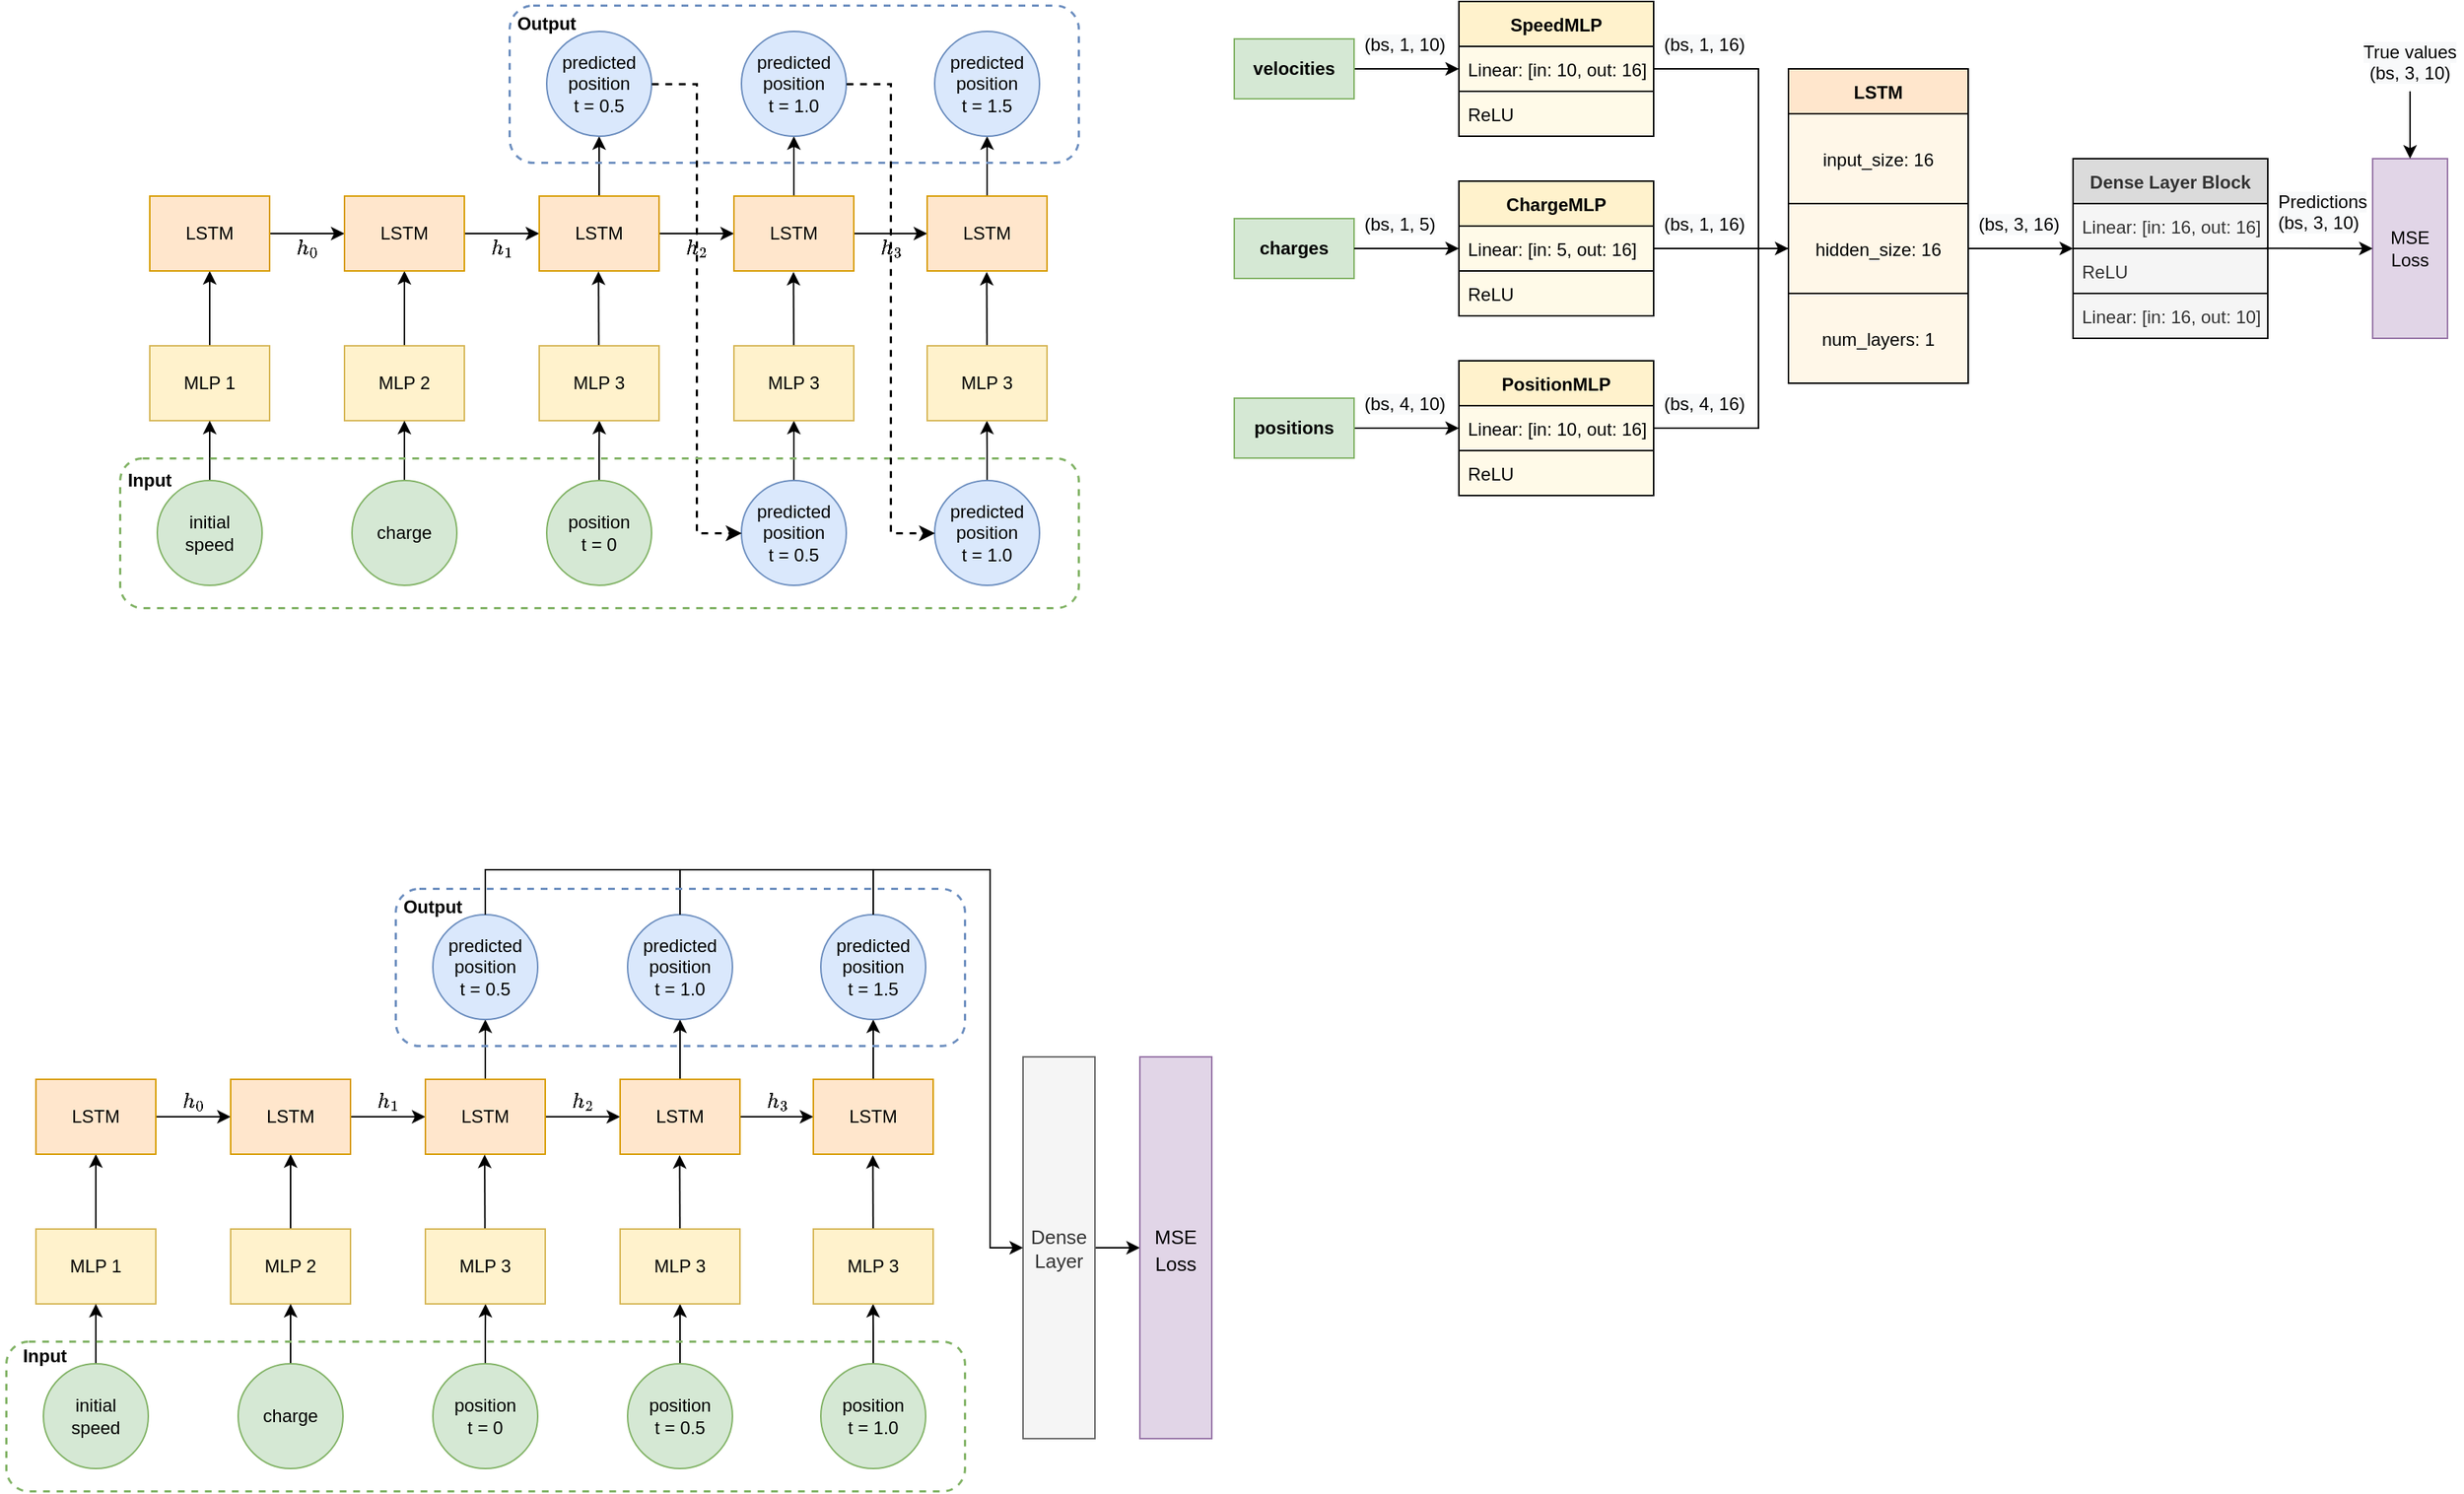 <mxfile version="19.0.1" type="device"><diagram id="wsj_LClT1OtZpSVeoasY" name="Page-1"><mxGraphModel dx="1584" dy="471" grid="1" gridSize="10" guides="1" tooltips="1" connect="1" arrows="1" fold="1" page="1" pageScale="1" pageWidth="827" pageHeight="1169" math="1" shadow="0"><root><mxCell id="0"/><mxCell id="1" parent="0"/><mxCell id="Esi1NFadqXj9RwNtGRqW-2" style="edgeStyle=orthogonalEdgeStyle;rounded=0;orthogonalLoop=1;jettySize=auto;html=1;entryX=0.5;entryY=1;entryDx=0;entryDy=0;" parent="1" source="Esi1NFadqXj9RwNtGRqW-3" target="Esi1NFadqXj9RwNtGRqW-7" edge="1"><mxGeometry relative="1" as="geometry"/></mxCell><mxCell id="Esi1NFadqXj9RwNtGRqW-3" value="MLP 1" style="rounded=0;whiteSpace=wrap;html=1;fillColor=#fff2cc;strokeColor=#d6b656;" parent="1" vertex="1"><mxGeometry x="-720" y="290" width="80" height="50" as="geometry"/></mxCell><mxCell id="Esi1NFadqXj9RwNtGRqW-4" style="edgeStyle=orthogonalEdgeStyle;rounded=0;orthogonalLoop=1;jettySize=auto;html=1;entryX=0.5;entryY=1;entryDx=0;entryDy=0;" parent="1" source="Esi1NFadqXj9RwNtGRqW-5" target="Esi1NFadqXj9RwNtGRqW-9" edge="1"><mxGeometry relative="1" as="geometry"/></mxCell><mxCell id="Esi1NFadqXj9RwNtGRqW-5" value="MLP 2" style="rounded=0;whiteSpace=wrap;html=1;fillColor=#fff2cc;strokeColor=#d6b656;" parent="1" vertex="1"><mxGeometry x="-590" y="290" width="80" height="50" as="geometry"/></mxCell><mxCell id="Esi1NFadqXj9RwNtGRqW-6" value="" style="edgeStyle=orthogonalEdgeStyle;rounded=0;orthogonalLoop=1;jettySize=auto;html=1;fontColor=#A7D19E;" parent="1" source="Esi1NFadqXj9RwNtGRqW-7" target="Esi1NFadqXj9RwNtGRqW-9" edge="1"><mxGeometry relative="1" as="geometry"/></mxCell><mxCell id="Esi1NFadqXj9RwNtGRqW-7" value="LSTM" style="rounded=0;whiteSpace=wrap;html=1;fillColor=#ffe6cc;strokeColor=#d79b00;" parent="1" vertex="1"><mxGeometry x="-720" y="190" width="80" height="50" as="geometry"/></mxCell><mxCell id="Esi1NFadqXj9RwNtGRqW-8" value="" style="edgeStyle=orthogonalEdgeStyle;rounded=0;orthogonalLoop=1;jettySize=auto;html=1;fontColor=#A7D19E;" parent="1" source="Esi1NFadqXj9RwNtGRqW-9" target="Esi1NFadqXj9RwNtGRqW-12" edge="1"><mxGeometry relative="1" as="geometry"/></mxCell><mxCell id="Esi1NFadqXj9RwNtGRqW-9" value="LSTM" style="rounded=0;whiteSpace=wrap;html=1;fillColor=#ffe6cc;strokeColor=#d79b00;" parent="1" vertex="1"><mxGeometry x="-590" y="190" width="80" height="50" as="geometry"/></mxCell><mxCell id="Esi1NFadqXj9RwNtGRqW-10" style="edgeStyle=orthogonalEdgeStyle;rounded=0;orthogonalLoop=1;jettySize=auto;html=1;entryX=0.5;entryY=1;entryDx=0;entryDy=0;" parent="1" source="Esi1NFadqXj9RwNtGRqW-12" target="Esi1NFadqXj9RwNtGRqW-30" edge="1"><mxGeometry relative="1" as="geometry"/></mxCell><mxCell id="Esi1NFadqXj9RwNtGRqW-11" value="" style="edgeStyle=orthogonalEdgeStyle;rounded=0;orthogonalLoop=1;jettySize=auto;html=1;fontColor=#A7D19E;" parent="1" source="Esi1NFadqXj9RwNtGRqW-12" target="Esi1NFadqXj9RwNtGRqW-15" edge="1"><mxGeometry relative="1" as="geometry"/></mxCell><mxCell id="Esi1NFadqXj9RwNtGRqW-12" value="LSTM" style="rounded=0;whiteSpace=wrap;html=1;fillColor=#ffe6cc;strokeColor=#d79b00;" parent="1" vertex="1"><mxGeometry x="-460" y="190" width="80" height="50" as="geometry"/></mxCell><mxCell id="Esi1NFadqXj9RwNtGRqW-13" style="edgeStyle=orthogonalEdgeStyle;rounded=0;orthogonalLoop=1;jettySize=auto;html=1;entryX=0.5;entryY=1;entryDx=0;entryDy=0;" parent="1" source="Esi1NFadqXj9RwNtGRqW-15" target="Esi1NFadqXj9RwNtGRqW-31" edge="1"><mxGeometry relative="1" as="geometry"/></mxCell><mxCell id="Esi1NFadqXj9RwNtGRqW-14" value="" style="edgeStyle=orthogonalEdgeStyle;rounded=0;orthogonalLoop=1;jettySize=auto;html=1;fontColor=#A7D19E;" parent="1" source="Esi1NFadqXj9RwNtGRqW-15" target="Esi1NFadqXj9RwNtGRqW-17" edge="1"><mxGeometry relative="1" as="geometry"/></mxCell><mxCell id="Esi1NFadqXj9RwNtGRqW-15" value="LSTM" style="rounded=0;whiteSpace=wrap;html=1;fillColor=#ffe6cc;strokeColor=#d79b00;" parent="1" vertex="1"><mxGeometry x="-330" y="190" width="80" height="50" as="geometry"/></mxCell><mxCell id="Esi1NFadqXj9RwNtGRqW-16" style="edgeStyle=orthogonalEdgeStyle;rounded=0;orthogonalLoop=1;jettySize=auto;html=1;entryX=0.5;entryY=1;entryDx=0;entryDy=0;" parent="1" source="Esi1NFadqXj9RwNtGRqW-17" target="Esi1NFadqXj9RwNtGRqW-32" edge="1"><mxGeometry relative="1" as="geometry"/></mxCell><mxCell id="Esi1NFadqXj9RwNtGRqW-17" value="LSTM" style="rounded=0;whiteSpace=wrap;html=1;fillColor=#ffe6cc;strokeColor=#d79b00;" parent="1" vertex="1"><mxGeometry x="-201" y="190" width="80" height="50" as="geometry"/></mxCell><mxCell id="Esi1NFadqXj9RwNtGRqW-18" value="" style="edgeStyle=orthogonalEdgeStyle;rounded=0;orthogonalLoop=1;jettySize=auto;html=1;" parent="1" source="Esi1NFadqXj9RwNtGRqW-19" target="Esi1NFadqXj9RwNtGRqW-3" edge="1"><mxGeometry relative="1" as="geometry"/></mxCell><mxCell id="Esi1NFadqXj9RwNtGRqW-19" value="initial&lt;br&gt;speed" style="ellipse;whiteSpace=wrap;html=1;aspect=fixed;fillColor=#d5e8d4;strokeColor=#82b366;" parent="1" vertex="1"><mxGeometry x="-715" y="380" width="70" height="70" as="geometry"/></mxCell><mxCell id="Esi1NFadqXj9RwNtGRqW-20" value="" style="edgeStyle=orthogonalEdgeStyle;rounded=0;orthogonalLoop=1;jettySize=auto;html=1;" parent="1" source="Esi1NFadqXj9RwNtGRqW-21" target="Esi1NFadqXj9RwNtGRqW-5" edge="1"><mxGeometry relative="1" as="geometry"/></mxCell><mxCell id="Esi1NFadqXj9RwNtGRqW-21" value="charge" style="ellipse;whiteSpace=wrap;html=1;aspect=fixed;fillColor=#d5e8d4;strokeColor=#82b366;" parent="1" vertex="1"><mxGeometry x="-585" y="380" width="70" height="70" as="geometry"/></mxCell><mxCell id="Esi1NFadqXj9RwNtGRqW-22" style="edgeStyle=orthogonalEdgeStyle;rounded=0;orthogonalLoop=1;jettySize=auto;html=1;entryX=0.118;entryY=1;entryDx=0;entryDy=0;entryPerimeter=0;fontColor=#000000;" parent="1" source="Esi1NFadqXj9RwNtGRqW-23" edge="1"><mxGeometry relative="1" as="geometry"><mxPoint x="-419.88" y="340" as="targetPoint"/></mxGeometry></mxCell><mxCell id="Esi1NFadqXj9RwNtGRqW-23" value="position&lt;br&gt;t = 0" style="ellipse;whiteSpace=wrap;html=1;aspect=fixed;fillColor=#d5e8d4;strokeColor=#82b366;" parent="1" vertex="1"><mxGeometry x="-455" y="380" width="70" height="70" as="geometry"/></mxCell><mxCell id="Esi1NFadqXj9RwNtGRqW-24" style="edgeStyle=orthogonalEdgeStyle;rounded=0;orthogonalLoop=1;jettySize=auto;html=1;entryX=0.5;entryY=1;entryDx=0;entryDy=0;" parent="1" source="Esi1NFadqXj9RwNtGRqW-25" edge="1"><mxGeometry relative="1" as="geometry"><mxPoint x="-290" y="340" as="targetPoint"/></mxGeometry></mxCell><mxCell id="Esi1NFadqXj9RwNtGRqW-25" value="predicted&lt;br&gt;position&lt;br&gt;t = 0.5" style="ellipse;whiteSpace=wrap;html=1;aspect=fixed;fillColor=#dae8fc;strokeColor=#6c8ebf;" parent="1" vertex="1"><mxGeometry x="-325" y="380" width="70" height="70" as="geometry"/></mxCell><mxCell id="Esi1NFadqXj9RwNtGRqW-26" style="edgeStyle=orthogonalEdgeStyle;rounded=0;orthogonalLoop=1;jettySize=auto;html=1;entryX=0.879;entryY=1;entryDx=0;entryDy=0;entryPerimeter=0;fontColor=#000000;" parent="1" source="Esi1NFadqXj9RwNtGRqW-27" edge="1"><mxGeometry relative="1" as="geometry"><mxPoint x="-161.14" y="340" as="targetPoint"/></mxGeometry></mxCell><mxCell id="Esi1NFadqXj9RwNtGRqW-27" value="predicted&lt;br&gt;position&lt;br&gt;t = 1.0" style="ellipse;whiteSpace=wrap;html=1;aspect=fixed;fillColor=#dae8fc;strokeColor=#6c8ebf;" parent="1" vertex="1"><mxGeometry x="-196" y="380" width="70" height="70" as="geometry"/></mxCell><mxCell id="Esi1NFadqXj9RwNtGRqW-29" value="" style="endArrow=classic;html=1;rounded=0;exitX=0.098;exitY=-0.012;exitDx=0;exitDy=0;exitPerimeter=0;entryX=0.5;entryY=1;entryDx=0;entryDy=0;" parent="1" edge="1"><mxGeometry width="50" height="50" relative="1" as="geometry"><mxPoint x="-420.24" y="289.7" as="sourcePoint"/><mxPoint x="-420.42" y="240.3" as="targetPoint"/></mxGeometry></mxCell><mxCell id="Esi1NFadqXj9RwNtGRqW-30" value="predicted position&lt;br&gt;t = 0.5" style="ellipse;whiteSpace=wrap;html=1;aspect=fixed;fillColor=#dae8fc;strokeColor=#6c8ebf;" parent="1" vertex="1"><mxGeometry x="-455" y="80" width="70" height="70" as="geometry"/></mxCell><mxCell id="Esi1NFadqXj9RwNtGRqW-31" value="predicted position&lt;br&gt;t = 1.0" style="ellipse;whiteSpace=wrap;html=1;aspect=fixed;fillColor=#dae8fc;strokeColor=#6c8ebf;" parent="1" vertex="1"><mxGeometry x="-325" y="80" width="70" height="70" as="geometry"/></mxCell><mxCell id="Esi1NFadqXj9RwNtGRqW-32" value="predicted position&lt;br&gt;t = 1.5" style="ellipse;whiteSpace=wrap;html=1;aspect=fixed;fillColor=#dae8fc;strokeColor=#6c8ebf;" parent="1" vertex="1"><mxGeometry x="-196" y="80" width="70" height="70" as="geometry"/></mxCell><mxCell id="Esi1NFadqXj9RwNtGRqW-33" value="" style="rounded=1;whiteSpace=wrap;html=1;dashed=1;fillColor=none;strokeColor=#6c8ebf;strokeWidth=1.5;" parent="1" vertex="1"><mxGeometry x="-480" y="62.5" width="380" height="105" as="geometry"/></mxCell><mxCell id="Esi1NFadqXj9RwNtGRqW-34" value="Input" style="text;html=1;strokeColor=none;fillColor=none;align=center;verticalAlign=middle;whiteSpace=wrap;rounded=0;dashed=1;fontStyle=1" parent="1" vertex="1"><mxGeometry x="-750" y="365" width="60" height="30" as="geometry"/></mxCell><mxCell id="Esi1NFadqXj9RwNtGRqW-35" value="Output" style="text;html=1;strokeColor=none;fillColor=none;align=center;verticalAlign=middle;whiteSpace=wrap;rounded=0;dashed=1;fontStyle=1" parent="1" vertex="1"><mxGeometry x="-485" y="60" width="60" height="30" as="geometry"/></mxCell><mxCell id="Esi1NFadqXj9RwNtGRqW-36" value="$$h_0$$" style="text;html=1;strokeColor=none;fillColor=none;align=center;verticalAlign=middle;whiteSpace=wrap;rounded=0;dashed=1;fontColor=#000000;" parent="1" vertex="1"><mxGeometry x="-645" y="210" width="60" height="30" as="geometry"/></mxCell><mxCell id="Esi1NFadqXj9RwNtGRqW-37" value="$$h_1$$" style="text;html=1;strokeColor=none;fillColor=none;align=center;verticalAlign=middle;whiteSpace=wrap;rounded=0;dashed=1;fontColor=#000000;" parent="1" vertex="1"><mxGeometry x="-515" y="210" width="60" height="30" as="geometry"/></mxCell><mxCell id="Esi1NFadqXj9RwNtGRqW-38" value="$$h_2$$" style="text;html=1;strokeColor=none;fillColor=none;align=center;verticalAlign=middle;whiteSpace=wrap;rounded=0;dashed=1;fontColor=#000000;" parent="1" vertex="1"><mxGeometry x="-385" y="210" width="60" height="30" as="geometry"/></mxCell><mxCell id="Esi1NFadqXj9RwNtGRqW-39" value="$$h_3$$" style="text;html=1;strokeColor=none;fillColor=none;align=center;verticalAlign=middle;whiteSpace=wrap;rounded=0;dashed=1;fontColor=#000000;" parent="1" vertex="1"><mxGeometry x="-255" y="210" width="60" height="30" as="geometry"/></mxCell><mxCell id="Esi1NFadqXj9RwNtGRqW-40" value="" style="endArrow=classic;html=1;rounded=0;exitX=0.098;exitY=-0.012;exitDx=0;exitDy=0;exitPerimeter=0;entryX=0.5;entryY=1;entryDx=0;entryDy=0;" parent="1" edge="1"><mxGeometry width="50" height="50" relative="1" as="geometry"><mxPoint x="-290.08" y="290" as="sourcePoint"/><mxPoint x="-290.26" y="240.6" as="targetPoint"/></mxGeometry></mxCell><mxCell id="Esi1NFadqXj9RwNtGRqW-41" value="" style="endArrow=classic;html=1;rounded=0;exitX=0.098;exitY=-0.012;exitDx=0;exitDy=0;exitPerimeter=0;entryX=0.5;entryY=1;entryDx=0;entryDy=0;" parent="1" edge="1"><mxGeometry width="50" height="50" relative="1" as="geometry"><mxPoint x="-161.08" y="290" as="sourcePoint"/><mxPoint x="-161.26" y="240.6" as="targetPoint"/></mxGeometry></mxCell><mxCell id="Esi1NFadqXj9RwNtGRqW-44" value="" style="endArrow=classic;html=1;rounded=0;edgeStyle=orthogonalEdgeStyle;exitX=1;exitY=0.5;exitDx=0;exitDy=0;entryX=0;entryY=0.5;entryDx=0;entryDy=0;dashed=1;strokeWidth=1.5;" parent="1" source="Esi1NFadqXj9RwNtGRqW-30" target="Esi1NFadqXj9RwNtGRqW-25" edge="1"><mxGeometry width="50" height="50" relative="1" as="geometry"><mxPoint x="-370" y="400" as="sourcePoint"/><mxPoint x="-320" y="350" as="targetPoint"/></mxGeometry></mxCell><mxCell id="Esi1NFadqXj9RwNtGRqW-28" value="" style="rounded=1;whiteSpace=wrap;html=1;dashed=1;fillColor=none;strokeColor=#82b366;strokeWidth=1.5;" parent="1" vertex="1"><mxGeometry x="-740" y="365" width="640" height="100" as="geometry"/></mxCell><mxCell id="Esi1NFadqXj9RwNtGRqW-50" value="" style="endArrow=classic;html=1;rounded=0;edgeStyle=orthogonalEdgeStyle;exitX=1;exitY=0.5;exitDx=0;exitDy=0;entryX=0;entryY=0.5;entryDx=0;entryDy=0;dashed=1;strokeWidth=1.5;" parent="1" source="Esi1NFadqXj9RwNtGRqW-31" target="Esi1NFadqXj9RwNtGRqW-27" edge="1"><mxGeometry width="50" height="50" relative="1" as="geometry"><mxPoint x="-251" y="350" as="sourcePoint"/><mxPoint x="-201" y="300" as="targetPoint"/></mxGeometry></mxCell><mxCell id="VEqLEqB2aEkePvRmd0nI-2" style="edgeStyle=orthogonalEdgeStyle;rounded=0;orthogonalLoop=1;jettySize=auto;html=1;entryX=0.5;entryY=1;entryDx=0;entryDy=0;" parent="1" source="VEqLEqB2aEkePvRmd0nI-3" target="VEqLEqB2aEkePvRmd0nI-7" edge="1"><mxGeometry relative="1" as="geometry"/></mxCell><mxCell id="VEqLEqB2aEkePvRmd0nI-3" value="MLP 1" style="rounded=0;whiteSpace=wrap;html=1;fillColor=#fff2cc;strokeColor=#d6b656;" parent="1" vertex="1"><mxGeometry x="-796" y="880" width="80" height="50" as="geometry"/></mxCell><mxCell id="VEqLEqB2aEkePvRmd0nI-4" style="edgeStyle=orthogonalEdgeStyle;rounded=0;orthogonalLoop=1;jettySize=auto;html=1;entryX=0.5;entryY=1;entryDx=0;entryDy=0;" parent="1" source="VEqLEqB2aEkePvRmd0nI-5" target="VEqLEqB2aEkePvRmd0nI-9" edge="1"><mxGeometry relative="1" as="geometry"/></mxCell><mxCell id="VEqLEqB2aEkePvRmd0nI-5" value="MLP 2" style="rounded=0;whiteSpace=wrap;html=1;fillColor=#fff2cc;strokeColor=#d6b656;" parent="1" vertex="1"><mxGeometry x="-666" y="880" width="80" height="50" as="geometry"/></mxCell><mxCell id="VEqLEqB2aEkePvRmd0nI-6" value="" style="edgeStyle=orthogonalEdgeStyle;rounded=0;orthogonalLoop=1;jettySize=auto;html=1;fontColor=#A7D19E;" parent="1" source="VEqLEqB2aEkePvRmd0nI-7" target="VEqLEqB2aEkePvRmd0nI-9" edge="1"><mxGeometry relative="1" as="geometry"/></mxCell><mxCell id="VEqLEqB2aEkePvRmd0nI-7" value="LSTM" style="rounded=0;whiteSpace=wrap;html=1;fillColor=#ffe6cc;strokeColor=#d79b00;" parent="1" vertex="1"><mxGeometry x="-796" y="780" width="80" height="50" as="geometry"/></mxCell><mxCell id="VEqLEqB2aEkePvRmd0nI-8" value="" style="edgeStyle=orthogonalEdgeStyle;rounded=0;orthogonalLoop=1;jettySize=auto;html=1;fontColor=#A7D19E;" parent="1" source="VEqLEqB2aEkePvRmd0nI-9" target="VEqLEqB2aEkePvRmd0nI-12" edge="1"><mxGeometry relative="1" as="geometry"/></mxCell><mxCell id="VEqLEqB2aEkePvRmd0nI-9" value="LSTM" style="rounded=0;whiteSpace=wrap;html=1;fillColor=#ffe6cc;strokeColor=#d79b00;" parent="1" vertex="1"><mxGeometry x="-666" y="780" width="80" height="50" as="geometry"/></mxCell><mxCell id="VEqLEqB2aEkePvRmd0nI-10" style="edgeStyle=orthogonalEdgeStyle;rounded=0;orthogonalLoop=1;jettySize=auto;html=1;entryX=0.5;entryY=1;entryDx=0;entryDy=0;" parent="1" source="VEqLEqB2aEkePvRmd0nI-12" target="VEqLEqB2aEkePvRmd0nI-30" edge="1"><mxGeometry relative="1" as="geometry"/></mxCell><mxCell id="VEqLEqB2aEkePvRmd0nI-11" value="" style="edgeStyle=orthogonalEdgeStyle;rounded=0;orthogonalLoop=1;jettySize=auto;html=1;fontColor=#A7D19E;" parent="1" source="VEqLEqB2aEkePvRmd0nI-12" target="VEqLEqB2aEkePvRmd0nI-15" edge="1"><mxGeometry relative="1" as="geometry"/></mxCell><mxCell id="VEqLEqB2aEkePvRmd0nI-12" value="LSTM" style="rounded=0;whiteSpace=wrap;html=1;fillColor=#ffe6cc;strokeColor=#d79b00;" parent="1" vertex="1"><mxGeometry x="-536" y="780" width="80" height="50" as="geometry"/></mxCell><mxCell id="VEqLEqB2aEkePvRmd0nI-13" style="edgeStyle=orthogonalEdgeStyle;rounded=0;orthogonalLoop=1;jettySize=auto;html=1;entryX=0.5;entryY=1;entryDx=0;entryDy=0;" parent="1" source="VEqLEqB2aEkePvRmd0nI-15" target="VEqLEqB2aEkePvRmd0nI-31" edge="1"><mxGeometry relative="1" as="geometry"/></mxCell><mxCell id="VEqLEqB2aEkePvRmd0nI-14" value="" style="edgeStyle=orthogonalEdgeStyle;rounded=0;orthogonalLoop=1;jettySize=auto;html=1;fontColor=#A7D19E;" parent="1" source="VEqLEqB2aEkePvRmd0nI-15" target="VEqLEqB2aEkePvRmd0nI-17" edge="1"><mxGeometry relative="1" as="geometry"/></mxCell><mxCell id="VEqLEqB2aEkePvRmd0nI-15" value="LSTM" style="rounded=0;whiteSpace=wrap;html=1;fillColor=#ffe6cc;strokeColor=#d79b00;" parent="1" vertex="1"><mxGeometry x="-406" y="780" width="80" height="50" as="geometry"/></mxCell><mxCell id="VEqLEqB2aEkePvRmd0nI-16" style="edgeStyle=orthogonalEdgeStyle;rounded=0;orthogonalLoop=1;jettySize=auto;html=1;entryX=0.5;entryY=1;entryDx=0;entryDy=0;" parent="1" source="VEqLEqB2aEkePvRmd0nI-17" target="VEqLEqB2aEkePvRmd0nI-32" edge="1"><mxGeometry relative="1" as="geometry"/></mxCell><mxCell id="VEqLEqB2aEkePvRmd0nI-17" value="LSTM" style="rounded=0;whiteSpace=wrap;html=1;fillColor=#ffe6cc;strokeColor=#d79b00;" parent="1" vertex="1"><mxGeometry x="-277" y="780" width="80" height="50" as="geometry"/></mxCell><mxCell id="VEqLEqB2aEkePvRmd0nI-18" value="" style="edgeStyle=orthogonalEdgeStyle;rounded=0;orthogonalLoop=1;jettySize=auto;html=1;" parent="1" source="VEqLEqB2aEkePvRmd0nI-19" target="VEqLEqB2aEkePvRmd0nI-3" edge="1"><mxGeometry relative="1" as="geometry"/></mxCell><mxCell id="VEqLEqB2aEkePvRmd0nI-19" value="initial&lt;br&gt;speed" style="ellipse;whiteSpace=wrap;html=1;aspect=fixed;fillColor=#d5e8d4;strokeColor=#82b366;" parent="1" vertex="1"><mxGeometry x="-791" y="970" width="70" height="70" as="geometry"/></mxCell><mxCell id="VEqLEqB2aEkePvRmd0nI-20" value="" style="edgeStyle=orthogonalEdgeStyle;rounded=0;orthogonalLoop=1;jettySize=auto;html=1;" parent="1" source="VEqLEqB2aEkePvRmd0nI-21" target="VEqLEqB2aEkePvRmd0nI-5" edge="1"><mxGeometry relative="1" as="geometry"/></mxCell><mxCell id="VEqLEqB2aEkePvRmd0nI-21" value="charge" style="ellipse;whiteSpace=wrap;html=1;aspect=fixed;fillColor=#d5e8d4;strokeColor=#82b366;" parent="1" vertex="1"><mxGeometry x="-661" y="970" width="70" height="70" as="geometry"/></mxCell><mxCell id="VEqLEqB2aEkePvRmd0nI-22" style="edgeStyle=orthogonalEdgeStyle;rounded=0;orthogonalLoop=1;jettySize=auto;html=1;entryX=0.118;entryY=1;entryDx=0;entryDy=0;entryPerimeter=0;fontColor=#000000;" parent="1" source="VEqLEqB2aEkePvRmd0nI-23" edge="1"><mxGeometry relative="1" as="geometry"><mxPoint x="-495.88" y="930" as="targetPoint"/></mxGeometry></mxCell><mxCell id="VEqLEqB2aEkePvRmd0nI-23" value="position&lt;br&gt;t = 0" style="ellipse;whiteSpace=wrap;html=1;aspect=fixed;fillColor=#d5e8d4;strokeColor=#82b366;" parent="1" vertex="1"><mxGeometry x="-531" y="970" width="70" height="70" as="geometry"/></mxCell><mxCell id="VEqLEqB2aEkePvRmd0nI-24" style="edgeStyle=orthogonalEdgeStyle;rounded=0;orthogonalLoop=1;jettySize=auto;html=1;entryX=0.5;entryY=1;entryDx=0;entryDy=0;" parent="1" source="VEqLEqB2aEkePvRmd0nI-25" edge="1"><mxGeometry relative="1" as="geometry"><mxPoint x="-366" y="930" as="targetPoint"/></mxGeometry></mxCell><mxCell id="VEqLEqB2aEkePvRmd0nI-25" value="position&lt;br&gt;t = 0.5" style="ellipse;whiteSpace=wrap;html=1;aspect=fixed;fillColor=#d5e8d4;strokeColor=#82b366;" parent="1" vertex="1"><mxGeometry x="-401" y="970" width="70" height="70" as="geometry"/></mxCell><mxCell id="VEqLEqB2aEkePvRmd0nI-26" style="edgeStyle=orthogonalEdgeStyle;rounded=0;orthogonalLoop=1;jettySize=auto;html=1;entryX=0.879;entryY=1;entryDx=0;entryDy=0;entryPerimeter=0;fontColor=#000000;" parent="1" source="VEqLEqB2aEkePvRmd0nI-27" edge="1"><mxGeometry relative="1" as="geometry"><mxPoint x="-237.14" y="930" as="targetPoint"/></mxGeometry></mxCell><mxCell id="VEqLEqB2aEkePvRmd0nI-27" value="position&lt;br&gt;t = 1.0" style="ellipse;whiteSpace=wrap;html=1;aspect=fixed;fillColor=#d5e8d4;strokeColor=#82b366;" parent="1" vertex="1"><mxGeometry x="-272" y="970" width="70" height="70" as="geometry"/></mxCell><mxCell id="VEqLEqB2aEkePvRmd0nI-28" value="" style="rounded=1;whiteSpace=wrap;html=1;dashed=1;fillColor=none;strokeColor=#82b366;strokeWidth=1.5;" parent="1" vertex="1"><mxGeometry x="-816" y="955" width="640" height="100" as="geometry"/></mxCell><mxCell id="VEqLEqB2aEkePvRmd0nI-29" value="" style="endArrow=classic;html=1;rounded=0;exitX=0.098;exitY=-0.012;exitDx=0;exitDy=0;exitPerimeter=0;entryX=0.5;entryY=1;entryDx=0;entryDy=0;" parent="1" edge="1"><mxGeometry width="50" height="50" relative="1" as="geometry"><mxPoint x="-496.24" y="879.7" as="sourcePoint"/><mxPoint x="-496.42" y="830.3" as="targetPoint"/></mxGeometry></mxCell><mxCell id="VEqLEqB2aEkePvRmd0nI-30" value="predicted position&lt;br&gt;t = 0.5" style="ellipse;whiteSpace=wrap;html=1;aspect=fixed;fillColor=#dae8fc;strokeColor=#6c8ebf;" parent="1" vertex="1"><mxGeometry x="-531" y="670" width="70" height="70" as="geometry"/></mxCell><mxCell id="VEqLEqB2aEkePvRmd0nI-31" value="predicted position&lt;br&gt;t = 1.0" style="ellipse;whiteSpace=wrap;html=1;aspect=fixed;fillColor=#dae8fc;strokeColor=#6c8ebf;" parent="1" vertex="1"><mxGeometry x="-401" y="670" width="70" height="70" as="geometry"/></mxCell><mxCell id="VEqLEqB2aEkePvRmd0nI-32" value="predicted position&lt;br&gt;t = 1.5" style="ellipse;whiteSpace=wrap;html=1;aspect=fixed;fillColor=#dae8fc;strokeColor=#6c8ebf;" parent="1" vertex="1"><mxGeometry x="-272" y="670" width="70" height="70" as="geometry"/></mxCell><mxCell id="VEqLEqB2aEkePvRmd0nI-34" value="Input" style="text;html=1;strokeColor=none;fillColor=none;align=center;verticalAlign=middle;whiteSpace=wrap;rounded=0;dashed=1;fontStyle=1" parent="1" vertex="1"><mxGeometry x="-820" y="950" width="60" height="30" as="geometry"/></mxCell><mxCell id="VEqLEqB2aEkePvRmd0nI-35" value="Output" style="text;html=1;strokeColor=none;fillColor=none;align=center;verticalAlign=middle;whiteSpace=wrap;rounded=0;dashed=1;fontStyle=1" parent="1" vertex="1"><mxGeometry x="-561" y="650" width="60" height="30" as="geometry"/></mxCell><mxCell id="VEqLEqB2aEkePvRmd0nI-36" value="$$h_0$$" style="text;html=1;strokeColor=none;fillColor=none;align=center;verticalAlign=middle;whiteSpace=wrap;rounded=0;dashed=1;fontColor=#000000;" parent="1" vertex="1"><mxGeometry x="-721" y="780" width="60" height="30" as="geometry"/></mxCell><mxCell id="VEqLEqB2aEkePvRmd0nI-37" value="$$h_1$$" style="text;html=1;strokeColor=none;fillColor=none;align=center;verticalAlign=middle;whiteSpace=wrap;rounded=0;dashed=1;fontColor=#000000;" parent="1" vertex="1"><mxGeometry x="-591" y="780" width="60" height="30" as="geometry"/></mxCell><mxCell id="VEqLEqB2aEkePvRmd0nI-38" value="$$h_2$$" style="text;html=1;strokeColor=none;fillColor=none;align=center;verticalAlign=middle;whiteSpace=wrap;rounded=0;dashed=1;fontColor=#000000;" parent="1" vertex="1"><mxGeometry x="-461" y="780" width="60" height="30" as="geometry"/></mxCell><mxCell id="VEqLEqB2aEkePvRmd0nI-39" value="$$h_3$$" style="text;html=1;strokeColor=none;fillColor=none;align=center;verticalAlign=middle;whiteSpace=wrap;rounded=0;dashed=1;fontColor=#000000;" parent="1" vertex="1"><mxGeometry x="-331" y="780" width="60" height="30" as="geometry"/></mxCell><mxCell id="VEqLEqB2aEkePvRmd0nI-40" value="" style="endArrow=classic;html=1;rounded=0;exitX=0.098;exitY=-0.012;exitDx=0;exitDy=0;exitPerimeter=0;entryX=0.5;entryY=1;entryDx=0;entryDy=0;" parent="1" edge="1"><mxGeometry width="50" height="50" relative="1" as="geometry"><mxPoint x="-366.08" y="880" as="sourcePoint"/><mxPoint x="-366.26" y="830.6" as="targetPoint"/></mxGeometry></mxCell><mxCell id="VEqLEqB2aEkePvRmd0nI-41" value="" style="endArrow=classic;html=1;rounded=0;exitX=0.098;exitY=-0.012;exitDx=0;exitDy=0;exitPerimeter=0;entryX=0.5;entryY=1;entryDx=0;entryDy=0;" parent="1" edge="1"><mxGeometry width="50" height="50" relative="1" as="geometry"><mxPoint x="-237.08" y="880" as="sourcePoint"/><mxPoint x="-237.26" y="830.6" as="targetPoint"/></mxGeometry></mxCell><mxCell id="VEqLEqB2aEkePvRmd0nI-43" value="MLP 3" style="rounded=0;whiteSpace=wrap;html=1;fillColor=#fff2cc;strokeColor=#d6b656;" parent="1" vertex="1"><mxGeometry x="-536" y="880" width="80" height="50" as="geometry"/></mxCell><mxCell id="VEqLEqB2aEkePvRmd0nI-44" value="MLP 3" style="rounded=0;whiteSpace=wrap;html=1;fillColor=#fff2cc;strokeColor=#d6b656;" parent="1" vertex="1"><mxGeometry x="-406" y="880" width="80" height="50" as="geometry"/></mxCell><mxCell id="VEqLEqB2aEkePvRmd0nI-45" value="MLP 3" style="rounded=0;whiteSpace=wrap;html=1;fillColor=#fff2cc;strokeColor=#d6b656;" parent="1" vertex="1"><mxGeometry x="-277" y="880" width="80" height="50" as="geometry"/></mxCell><mxCell id="VEqLEqB2aEkePvRmd0nI-46" value="MLP 3" style="rounded=0;whiteSpace=wrap;html=1;fillColor=#fff2cc;strokeColor=#d6b656;" parent="1" vertex="1"><mxGeometry x="-460" y="290" width="80" height="50" as="geometry"/></mxCell><mxCell id="VEqLEqB2aEkePvRmd0nI-47" value="MLP 3" style="rounded=0;whiteSpace=wrap;html=1;fillColor=#fff2cc;strokeColor=#d6b656;" parent="1" vertex="1"><mxGeometry x="-330" y="290" width="80" height="50" as="geometry"/></mxCell><mxCell id="VEqLEqB2aEkePvRmd0nI-48" value="MLP 3" style="rounded=0;whiteSpace=wrap;html=1;fillColor=#fff2cc;strokeColor=#d6b656;" parent="1" vertex="1"><mxGeometry x="-201" y="290" width="80" height="50" as="geometry"/></mxCell><mxCell id="VEqLEqB2aEkePvRmd0nI-64" value="" style="edgeStyle=orthogonalEdgeStyle;rounded=0;orthogonalLoop=1;jettySize=auto;html=1;fontSize=15;strokeWidth=1;" parent="1" source="VEqLEqB2aEkePvRmd0nI-49" target="VEqLEqB2aEkePvRmd0nI-55" edge="1"><mxGeometry relative="1" as="geometry"/></mxCell><mxCell id="VEqLEqB2aEkePvRmd0nI-49" value="&lt;font style=&quot;font-size: 13px;&quot;&gt;Dense Layer&lt;/font&gt;" style="rounded=0;whiteSpace=wrap;html=1;fillColor=#f5f5f5;fontColor=#333333;strokeColor=#666666;" parent="1" vertex="1"><mxGeometry x="-137" y="765" width="48" height="255" as="geometry"/></mxCell><mxCell id="VEqLEqB2aEkePvRmd0nI-55" value="&lt;font style=&quot;font-size: 13px;&quot;&gt;MSE Loss&lt;/font&gt;" style="rounded=0;whiteSpace=wrap;html=1;fontSize=15;strokeWidth=1;fillColor=#e1d5e7;strokeColor=#9673a6;" parent="1" vertex="1"><mxGeometry x="-59" y="765" width="48" height="255" as="geometry"/></mxCell><mxCell id="VEqLEqB2aEkePvRmd0nI-59" value="" style="endArrow=classic;html=1;rounded=0;fontSize=15;strokeWidth=1;exitX=0.5;exitY=0;exitDx=0;exitDy=0;entryX=0;entryY=0.5;entryDx=0;entryDy=0;edgeStyle=orthogonalEdgeStyle;" parent="1" source="VEqLEqB2aEkePvRmd0nI-30" target="VEqLEqB2aEkePvRmd0nI-49" edge="1"><mxGeometry width="50" height="50" relative="1" as="geometry"><mxPoint x="-306" y="860" as="sourcePoint"/><mxPoint x="-256" y="810" as="targetPoint"/><Array as="points"><mxPoint x="-496" y="640"/><mxPoint x="-159" y="640"/><mxPoint x="-159" y="893"/></Array></mxGeometry></mxCell><mxCell id="VEqLEqB2aEkePvRmd0nI-60" value="" style="endArrow=none;html=1;rounded=0;fontSize=15;strokeWidth=1;exitX=0.5;exitY=0;exitDx=0;exitDy=0;" parent="1" source="VEqLEqB2aEkePvRmd0nI-31" edge="1"><mxGeometry width="50" height="50" relative="1" as="geometry"><mxPoint x="-306" y="830" as="sourcePoint"/><mxPoint x="-366" y="640" as="targetPoint"/></mxGeometry></mxCell><mxCell id="VEqLEqB2aEkePvRmd0nI-62" value="" style="endArrow=none;html=1;rounded=0;fontSize=15;strokeWidth=1;exitX=0.5;exitY=0;exitDx=0;exitDy=0;" parent="1" source="VEqLEqB2aEkePvRmd0nI-32" edge="1"><mxGeometry width="50" height="50" relative="1" as="geometry"><mxPoint x="-306" y="830" as="sourcePoint"/><mxPoint x="-237" y="640" as="targetPoint"/></mxGeometry></mxCell><mxCell id="VEqLEqB2aEkePvRmd0nI-65" value="" style="rounded=1;whiteSpace=wrap;html=1;dashed=1;fillColor=none;strokeColor=#6c8ebf;fontSize=15;strokeWidth=1.5;" parent="1" vertex="1"><mxGeometry x="-556" y="652.5" width="380" height="105" as="geometry"/></mxCell><mxCell id="dnWCIlUVVVvyshpFIi3K-39" style="edgeStyle=orthogonalEdgeStyle;rounded=0;orthogonalLoop=1;jettySize=auto;html=1;entryX=0;entryY=0.5;entryDx=0;entryDy=0;" edge="1" parent="1" source="dnWCIlUVVVvyshpFIi3K-2" target="dnWCIlUVVVvyshpFIi3K-7"><mxGeometry relative="1" as="geometry"/></mxCell><mxCell id="dnWCIlUVVVvyshpFIi3K-2" value="&lt;b&gt;velocities&lt;/b&gt;" style="rounded=0;whiteSpace=wrap;html=1;fillColor=#d5e8d4;strokeColor=#82b366;" vertex="1" parent="1"><mxGeometry x="4" y="85" width="80" height="40" as="geometry"/></mxCell><mxCell id="dnWCIlUVVVvyshpFIi3K-3" value="&lt;b&gt;charges&lt;/b&gt;" style="rounded=0;whiteSpace=wrap;html=1;fillColor=#d5e8d4;strokeColor=#82b366;" vertex="1" parent="1"><mxGeometry x="4" y="205" width="80" height="40" as="geometry"/></mxCell><mxCell id="dnWCIlUVVVvyshpFIi3K-42" value="" style="edgeStyle=orthogonalEdgeStyle;rounded=0;orthogonalLoop=1;jettySize=auto;html=1;entryX=0;entryY=0.5;entryDx=0;entryDy=0;" edge="1" parent="1" source="dnWCIlUVVVvyshpFIi3K-4" target="dnWCIlUVVVvyshpFIi3K-25"><mxGeometry relative="1" as="geometry"/></mxCell><mxCell id="dnWCIlUVVVvyshpFIi3K-4" value="positions" style="rounded=0;whiteSpace=wrap;html=1;fontStyle=1;fillColor=#d5e8d4;strokeColor=#82b366;" vertex="1" parent="1"><mxGeometry x="4" y="325" width="80" height="40" as="geometry"/></mxCell><mxCell id="dnWCIlUVVVvyshpFIi3K-6" value="SpeedMLP" style="swimlane;fontStyle=1;childLayout=stackLayout;horizontal=1;startSize=30;horizontalStack=0;resizeParent=1;resizeParentMax=0;resizeLast=0;collapsible=1;marginBottom=0;fillColor=#fff2cc;strokeColor=#000000;" vertex="1" parent="1"><mxGeometry x="154" y="60" width="130" height="90" as="geometry"/></mxCell><mxCell id="dnWCIlUVVVvyshpFIi3K-7" value="Linear: [in: 10, out: 16]" style="text;strokeColor=default;fillColor=#FFFAE8;align=left;verticalAlign=middle;spacingLeft=4;spacingRight=4;overflow=hidden;points=[[0,0.5],[1,0.5]];portConstraint=eastwest;rotatable=0;" vertex="1" parent="dnWCIlUVVVvyshpFIi3K-6"><mxGeometry y="30" width="130" height="30" as="geometry"/></mxCell><mxCell id="dnWCIlUVVVvyshpFIi3K-8" value="ReLU" style="text;strokeColor=default;fillColor=#FFFAE8;align=left;verticalAlign=middle;spacingLeft=4;spacingRight=4;overflow=hidden;points=[[0,0.5],[1,0.5]];portConstraint=eastwest;rotatable=0;" vertex="1" parent="dnWCIlUVVVvyshpFIi3K-6"><mxGeometry y="60" width="130" height="30" as="geometry"/></mxCell><mxCell id="dnWCIlUVVVvyshpFIi3K-16" value="Dense Layer Block" style="swimlane;fontStyle=1;childLayout=stackLayout;horizontal=1;startSize=30;horizontalStack=0;resizeParent=1;resizeParentMax=0;resizeLast=0;collapsible=1;marginBottom=0;fillColor=#DBDBDB;fontColor=#333333;strokeColor=#000000;" vertex="1" parent="1"><mxGeometry x="564" y="165" width="130" height="120" as="geometry"/></mxCell><mxCell id="dnWCIlUVVVvyshpFIi3K-17" value="Linear: [in: 16, out: 16]" style="text;strokeColor=#000000;fillColor=#f5f5f5;align=left;verticalAlign=middle;spacingLeft=4;spacingRight=4;overflow=hidden;points=[[0,0.5],[1,0.5]];portConstraint=eastwest;rotatable=0;fontColor=#333333;" vertex="1" parent="dnWCIlUVVVvyshpFIi3K-16"><mxGeometry y="30" width="130" height="30" as="geometry"/></mxCell><mxCell id="dnWCIlUVVVvyshpFIi3K-18" value="ReLU" style="text;strokeColor=#000000;fillColor=#f5f5f5;align=left;verticalAlign=middle;spacingLeft=4;spacingRight=4;overflow=hidden;points=[[0,0.5],[1,0.5]];portConstraint=eastwest;rotatable=0;fontColor=#333333;" vertex="1" parent="dnWCIlUVVVvyshpFIi3K-16"><mxGeometry y="60" width="130" height="30" as="geometry"/></mxCell><mxCell id="dnWCIlUVVVvyshpFIi3K-19" value="Linear: [in: 16, out: 10]" style="text;strokeColor=#000000;fillColor=#f5f5f5;align=left;verticalAlign=middle;spacingLeft=4;spacingRight=4;overflow=hidden;points=[[0,0.5],[1,0.5]];portConstraint=eastwest;rotatable=0;fontColor=#333333;" vertex="1" parent="dnWCIlUVVVvyshpFIi3K-16"><mxGeometry y="90" width="130" height="30" as="geometry"/></mxCell><mxCell id="dnWCIlUVVVvyshpFIi3K-20" value="MSE Loss" style="rounded=0;whiteSpace=wrap;html=1;fillColor=#e1d5e7;strokeColor=#9673a6;" vertex="1" parent="1"><mxGeometry x="764" y="165" width="50" height="120" as="geometry"/></mxCell><mxCell id="dnWCIlUVVVvyshpFIi3K-21" value="ChargeMLP" style="swimlane;fontStyle=1;childLayout=stackLayout;horizontal=1;startSize=30;horizontalStack=0;resizeParent=1;resizeParentMax=0;resizeLast=0;collapsible=1;marginBottom=0;fillColor=#fff2cc;strokeColor=#000000;" vertex="1" parent="1"><mxGeometry x="154" y="180" width="130" height="90" as="geometry"/></mxCell><mxCell id="dnWCIlUVVVvyshpFIi3K-22" value="Linear: [in: 5, out: 16]" style="text;strokeColor=default;fillColor=#FFFAE8;align=left;verticalAlign=middle;spacingLeft=4;spacingRight=4;overflow=hidden;points=[[0,0.5],[1,0.5]];portConstraint=eastwest;rotatable=0;" vertex="1" parent="dnWCIlUVVVvyshpFIi3K-21"><mxGeometry y="30" width="130" height="30" as="geometry"/></mxCell><mxCell id="dnWCIlUVVVvyshpFIi3K-23" value="ReLU" style="text;strokeColor=default;fillColor=#FFFAE8;align=left;verticalAlign=middle;spacingLeft=4;spacingRight=4;overflow=hidden;points=[[0,0.5],[1,0.5]];portConstraint=eastwest;rotatable=0;" vertex="1" parent="dnWCIlUVVVvyshpFIi3K-21"><mxGeometry y="60" width="130" height="30" as="geometry"/></mxCell><mxCell id="dnWCIlUVVVvyshpFIi3K-24" value="PositionMLP" style="swimlane;fontStyle=1;childLayout=stackLayout;horizontal=1;startSize=30;horizontalStack=0;resizeParent=1;resizeParentMax=0;resizeLast=0;collapsible=1;marginBottom=0;fillColor=#fff2cc;strokeColor=#000000;" vertex="1" parent="1"><mxGeometry x="154" y="300" width="130" height="90" as="geometry"/></mxCell><mxCell id="dnWCIlUVVVvyshpFIi3K-25" value="Linear: [in: 10, out: 16]" style="text;strokeColor=default;fillColor=#FFFAE8;align=left;verticalAlign=middle;spacingLeft=4;spacingRight=4;overflow=hidden;points=[[0,0.5],[1,0.5]];portConstraint=eastwest;rotatable=0;" vertex="1" parent="dnWCIlUVVVvyshpFIi3K-24"><mxGeometry y="30" width="130" height="30" as="geometry"/></mxCell><mxCell id="dnWCIlUVVVvyshpFIi3K-26" value="ReLU" style="text;strokeColor=default;fillColor=#FFFAE8;align=left;verticalAlign=middle;spacingLeft=4;spacingRight=4;overflow=hidden;points=[[0,0.5],[1,0.5]];portConstraint=eastwest;rotatable=0;" vertex="1" parent="dnWCIlUVVVvyshpFIi3K-24"><mxGeometry y="60" width="130" height="30" as="geometry"/></mxCell><mxCell id="dnWCIlUVVVvyshpFIi3K-27" value="LSTM" style="swimlane;fontStyle=1;childLayout=stackLayout;horizontal=1;startSize=30;horizontalStack=0;resizeParent=1;resizeParentMax=0;resizeLast=0;collapsible=1;marginBottom=0;fillColor=#ffe6cc;strokeColor=#000000;" vertex="1" parent="1"><mxGeometry x="374" y="105" width="120" height="210" as="geometry"/></mxCell><mxCell id="dnWCIlUVVVvyshpFIi3K-28" value="input_size: 16" style="text;strokeColor=#000000;fillColor=#FFF7E8;align=center;verticalAlign=middle;spacingLeft=4;spacingRight=4;overflow=hidden;points=[[0,0.5],[1,0.5]];portConstraint=eastwest;rotatable=0;" vertex="1" parent="dnWCIlUVVVvyshpFIi3K-27"><mxGeometry y="30" width="120" height="60" as="geometry"/></mxCell><mxCell id="dnWCIlUVVVvyshpFIi3K-29" value="hidden_size: 16" style="text;strokeColor=#000000;fillColor=#FFF7E8;align=center;verticalAlign=middle;spacingLeft=4;spacingRight=4;overflow=hidden;points=[[0,0.5],[1,0.5]];portConstraint=eastwest;rotatable=0;" vertex="1" parent="dnWCIlUVVVvyshpFIi3K-27"><mxGeometry y="90" width="120" height="60" as="geometry"/></mxCell><mxCell id="dnWCIlUVVVvyshpFIi3K-30" value="num_layers: 1" style="text;strokeColor=#000000;fillColor=#FFF7E8;align=center;verticalAlign=middle;spacingLeft=4;spacingRight=4;overflow=hidden;points=[[0,0.5],[1,0.5]];portConstraint=eastwest;rotatable=0;" vertex="1" parent="dnWCIlUVVVvyshpFIi3K-27"><mxGeometry y="150" width="120" height="60" as="geometry"/></mxCell><mxCell id="dnWCIlUVVVvyshpFIi3K-33" value="&lt;span style=&quot;color: rgb(0, 0, 0); font-family: Helvetica; font-size: 12px; font-style: normal; font-variant-ligatures: normal; font-variant-caps: normal; font-weight: 400; letter-spacing: normal; orphans: 2; text-align: center; text-indent: 0px; text-transform: none; widows: 2; word-spacing: 0px; -webkit-text-stroke-width: 0px; background-color: rgb(248, 249, 250); text-decoration-thickness: initial; text-decoration-style: initial; text-decoration-color: initial; float: none; display: inline !important;&quot;&gt;(bs, 1, 10)&lt;/span&gt;" style="text;whiteSpace=wrap;html=1;" vertex="1" parent="1"><mxGeometry x="89" y="75" width="70" height="30" as="geometry"/></mxCell><mxCell id="dnWCIlUVVVvyshpFIi3K-34" value="&lt;span style=&quot;color: rgb(0, 0, 0); font-family: Helvetica; font-size: 12px; font-style: normal; font-variant-ligatures: normal; font-variant-caps: normal; font-weight: 400; letter-spacing: normal; orphans: 2; text-align: center; text-indent: 0px; text-transform: none; widows: 2; word-spacing: 0px; -webkit-text-stroke-width: 0px; background-color: rgb(248, 249, 250); text-decoration-thickness: initial; text-decoration-style: initial; text-decoration-color: initial; float: none; display: inline !important;&quot;&gt;(bs, 1, 5)&lt;/span&gt;" style="text;whiteSpace=wrap;html=1;" vertex="1" parent="1"><mxGeometry x="89" y="195" width="60" height="30" as="geometry"/></mxCell><mxCell id="dnWCIlUVVVvyshpFIi3K-35" value="&lt;span style=&quot;color: rgb(0, 0, 0); font-family: Helvetica; font-size: 12px; font-style: normal; font-variant-ligatures: normal; font-variant-caps: normal; font-weight: 400; letter-spacing: normal; orphans: 2; text-align: center; text-indent: 0px; text-transform: none; widows: 2; word-spacing: 0px; -webkit-text-stroke-width: 0px; background-color: rgb(248, 249, 250); text-decoration-thickness: initial; text-decoration-style: initial; text-decoration-color: initial; float: none; display: inline !important;&quot;&gt;(bs, 4, 10)&lt;/span&gt;" style="text;whiteSpace=wrap;html=1;" vertex="1" parent="1"><mxGeometry x="89" y="315" width="60" height="30" as="geometry"/></mxCell><mxCell id="dnWCIlUVVVvyshpFIi3K-40" value="" style="endArrow=classic;html=1;rounded=0;exitX=1;exitY=0.5;exitDx=0;exitDy=0;entryX=0;entryY=0.5;entryDx=0;entryDy=0;" edge="1" parent="1" source="dnWCIlUVVVvyshpFIi3K-3" target="dnWCIlUVVVvyshpFIi3K-22"><mxGeometry width="50" height="50" relative="1" as="geometry"><mxPoint x="324" y="275" as="sourcePoint"/><mxPoint x="204" y="225" as="targetPoint"/></mxGeometry></mxCell><mxCell id="dnWCIlUVVVvyshpFIi3K-45" value="" style="endArrow=classic;html=1;rounded=0;exitX=1;exitY=0.5;exitDx=0;exitDy=0;entryX=0;entryY=0.5;entryDx=0;entryDy=0;edgeStyle=orthogonalEdgeStyle;" edge="1" parent="1" source="dnWCIlUVVVvyshpFIi3K-7" target="dnWCIlUVVVvyshpFIi3K-29"><mxGeometry width="50" height="50" relative="1" as="geometry"><mxPoint x="324" y="275" as="sourcePoint"/><mxPoint x="374" y="225" as="targetPoint"/><Array as="points"><mxPoint x="354" y="105"/><mxPoint x="354" y="225"/></Array></mxGeometry></mxCell><mxCell id="dnWCIlUVVVvyshpFIi3K-48" value="" style="endArrow=none;html=1;rounded=0;exitX=1;exitY=0.5;exitDx=0;exitDy=0;edgeStyle=orthogonalEdgeStyle;" edge="1" parent="1" source="dnWCIlUVVVvyshpFIi3K-25"><mxGeometry width="50" height="50" relative="1" as="geometry"><mxPoint x="324" y="275" as="sourcePoint"/><mxPoint x="374" y="225" as="targetPoint"/><Array as="points"><mxPoint x="354" y="345"/><mxPoint x="354" y="225"/></Array></mxGeometry></mxCell><mxCell id="dnWCIlUVVVvyshpFIi3K-49" value="" style="endArrow=none;html=1;rounded=0;exitX=1;exitY=0.5;exitDx=0;exitDy=0;" edge="1" parent="1" source="dnWCIlUVVVvyshpFIi3K-22"><mxGeometry width="50" height="50" relative="1" as="geometry"><mxPoint x="324" y="275" as="sourcePoint"/><mxPoint x="374" y="225" as="targetPoint"/></mxGeometry></mxCell><mxCell id="dnWCIlUVVVvyshpFIi3K-50" value="&lt;span style=&quot;color: rgb(0, 0, 0); font-family: Helvetica; font-size: 12px; font-style: normal; font-variant-ligatures: normal; font-variant-caps: normal; font-weight: 400; letter-spacing: normal; orphans: 2; text-align: center; text-indent: 0px; text-transform: none; widows: 2; word-spacing: 0px; -webkit-text-stroke-width: 0px; background-color: rgb(248, 249, 250); text-decoration-thickness: initial; text-decoration-style: initial; text-decoration-color: initial; float: none; display: inline !important;&quot;&gt;(bs, 1, 16)&lt;/span&gt;" style="text;whiteSpace=wrap;html=1;" vertex="1" parent="1"><mxGeometry x="289" y="75" width="70" height="30" as="geometry"/></mxCell><mxCell id="dnWCIlUVVVvyshpFIi3K-51" value="&lt;span style=&quot;color: rgb(0, 0, 0); font-family: Helvetica; font-size: 12px; font-style: normal; font-variant-ligatures: normal; font-variant-caps: normal; font-weight: 400; letter-spacing: normal; orphans: 2; text-align: center; text-indent: 0px; text-transform: none; widows: 2; word-spacing: 0px; -webkit-text-stroke-width: 0px; background-color: rgb(248, 249, 250); text-decoration-thickness: initial; text-decoration-style: initial; text-decoration-color: initial; float: none; display: inline !important;&quot;&gt;(bs, 1, 16)&lt;/span&gt;" style="text;whiteSpace=wrap;html=1;" vertex="1" parent="1"><mxGeometry x="289" y="195" width="70" height="30" as="geometry"/></mxCell><mxCell id="dnWCIlUVVVvyshpFIi3K-52" value="&lt;span style=&quot;color: rgb(0, 0, 0); font-family: Helvetica; font-size: 12px; font-style: normal; font-variant-ligatures: normal; font-variant-caps: normal; font-weight: 400; letter-spacing: normal; orphans: 2; text-align: center; text-indent: 0px; text-transform: none; widows: 2; word-spacing: 0px; -webkit-text-stroke-width: 0px; background-color: rgb(248, 249, 250); text-decoration-thickness: initial; text-decoration-style: initial; text-decoration-color: initial; float: none; display: inline !important;&quot;&gt;(bs, 4, 16)&lt;/span&gt;" style="text;whiteSpace=wrap;html=1;" vertex="1" parent="1"><mxGeometry x="289" y="315" width="70" height="30" as="geometry"/></mxCell><mxCell id="dnWCIlUVVVvyshpFIi3K-56" value="" style="endArrow=classic;html=1;rounded=0;exitX=1;exitY=0.5;exitDx=0;exitDy=0;entryX=0;entryY=0;entryDx=0;entryDy=0;entryPerimeter=0;" edge="1" parent="1" source="dnWCIlUVVVvyshpFIi3K-29" target="dnWCIlUVVVvyshpFIi3K-18"><mxGeometry width="50" height="50" relative="1" as="geometry"><mxPoint x="524" y="255" as="sourcePoint"/><mxPoint x="574" y="205" as="targetPoint"/></mxGeometry></mxCell><mxCell id="dnWCIlUVVVvyshpFIi3K-57" value="&lt;span style=&quot;color: rgb(0, 0, 0); font-family: Helvetica; font-size: 12px; font-style: normal; font-variant-ligatures: normal; font-variant-caps: normal; font-weight: 400; letter-spacing: normal; orphans: 2; text-align: center; text-indent: 0px; text-transform: none; widows: 2; word-spacing: 0px; -webkit-text-stroke-width: 0px; background-color: rgb(248, 249, 250); text-decoration-thickness: initial; text-decoration-style: initial; text-decoration-color: initial; float: none; display: inline !important;&quot;&gt;(bs, 3, 16)&lt;/span&gt;" style="text;whiteSpace=wrap;html=1;" vertex="1" parent="1"><mxGeometry x="499" y="195" width="65" height="30" as="geometry"/></mxCell><mxCell id="dnWCIlUVVVvyshpFIi3K-58" value="" style="endArrow=classic;html=1;rounded=0;exitX=0.988;exitY=-0.004;exitDx=0;exitDy=0;exitPerimeter=0;entryX=0;entryY=0.5;entryDx=0;entryDy=0;" edge="1" parent="1" source="dnWCIlUVVVvyshpFIi3K-18" target="dnWCIlUVVVvyshpFIi3K-20"><mxGeometry width="50" height="50" relative="1" as="geometry"><mxPoint x="544" y="285" as="sourcePoint"/><mxPoint x="594" y="235" as="targetPoint"/></mxGeometry></mxCell><mxCell id="dnWCIlUVVVvyshpFIi3K-59" value="&lt;span style=&quot;color: rgb(0, 0, 0); font-family: Helvetica; font-size: 12px; font-style: normal; font-variant-ligatures: normal; font-variant-caps: normal; font-weight: 400; letter-spacing: normal; orphans: 2; text-align: center; text-indent: 0px; text-transform: none; widows: 2; word-spacing: 0px; -webkit-text-stroke-width: 0px; background-color: rgb(248, 249, 250); text-decoration-thickness: initial; text-decoration-style: initial; text-decoration-color: initial; float: none; display: inline !important;&quot;&gt;Predictions&lt;br&gt;(bs, 3, 10)&lt;/span&gt;" style="text;whiteSpace=wrap;html=1;" vertex="1" parent="1"><mxGeometry x="699" y="180" width="75" height="35" as="geometry"/></mxCell><mxCell id="dnWCIlUVVVvyshpFIi3K-61" value="&lt;span style=&quot;color: rgb(0, 0, 0); font-family: Helvetica; font-size: 12px; font-style: normal; font-variant-ligatures: normal; font-variant-caps: normal; font-weight: 400; letter-spacing: normal; orphans: 2; text-indent: 0px; text-transform: none; widows: 2; word-spacing: 0px; -webkit-text-stroke-width: 0px; background-color: rgb(248, 249, 250); text-decoration-thickness: initial; text-decoration-style: initial; text-decoration-color: initial; float: none; display: inline !important;&quot;&gt;True values&lt;br&gt;(bs, 3, 10)&lt;/span&gt;" style="text;whiteSpace=wrap;html=1;align=center;" vertex="1" parent="1"><mxGeometry x="754" y="80" width="70" height="30" as="geometry"/></mxCell><mxCell id="dnWCIlUVVVvyshpFIi3K-62" value="" style="endArrow=classic;html=1;rounded=0;entryX=0.5;entryY=0;entryDx=0;entryDy=0;" edge="1" parent="1" target="dnWCIlUVVVvyshpFIi3K-20"><mxGeometry width="50" height="50" relative="1" as="geometry"><mxPoint x="789" y="120" as="sourcePoint"/><mxPoint x="534" y="445" as="targetPoint"/></mxGeometry></mxCell></root></mxGraphModel></diagram></mxfile>